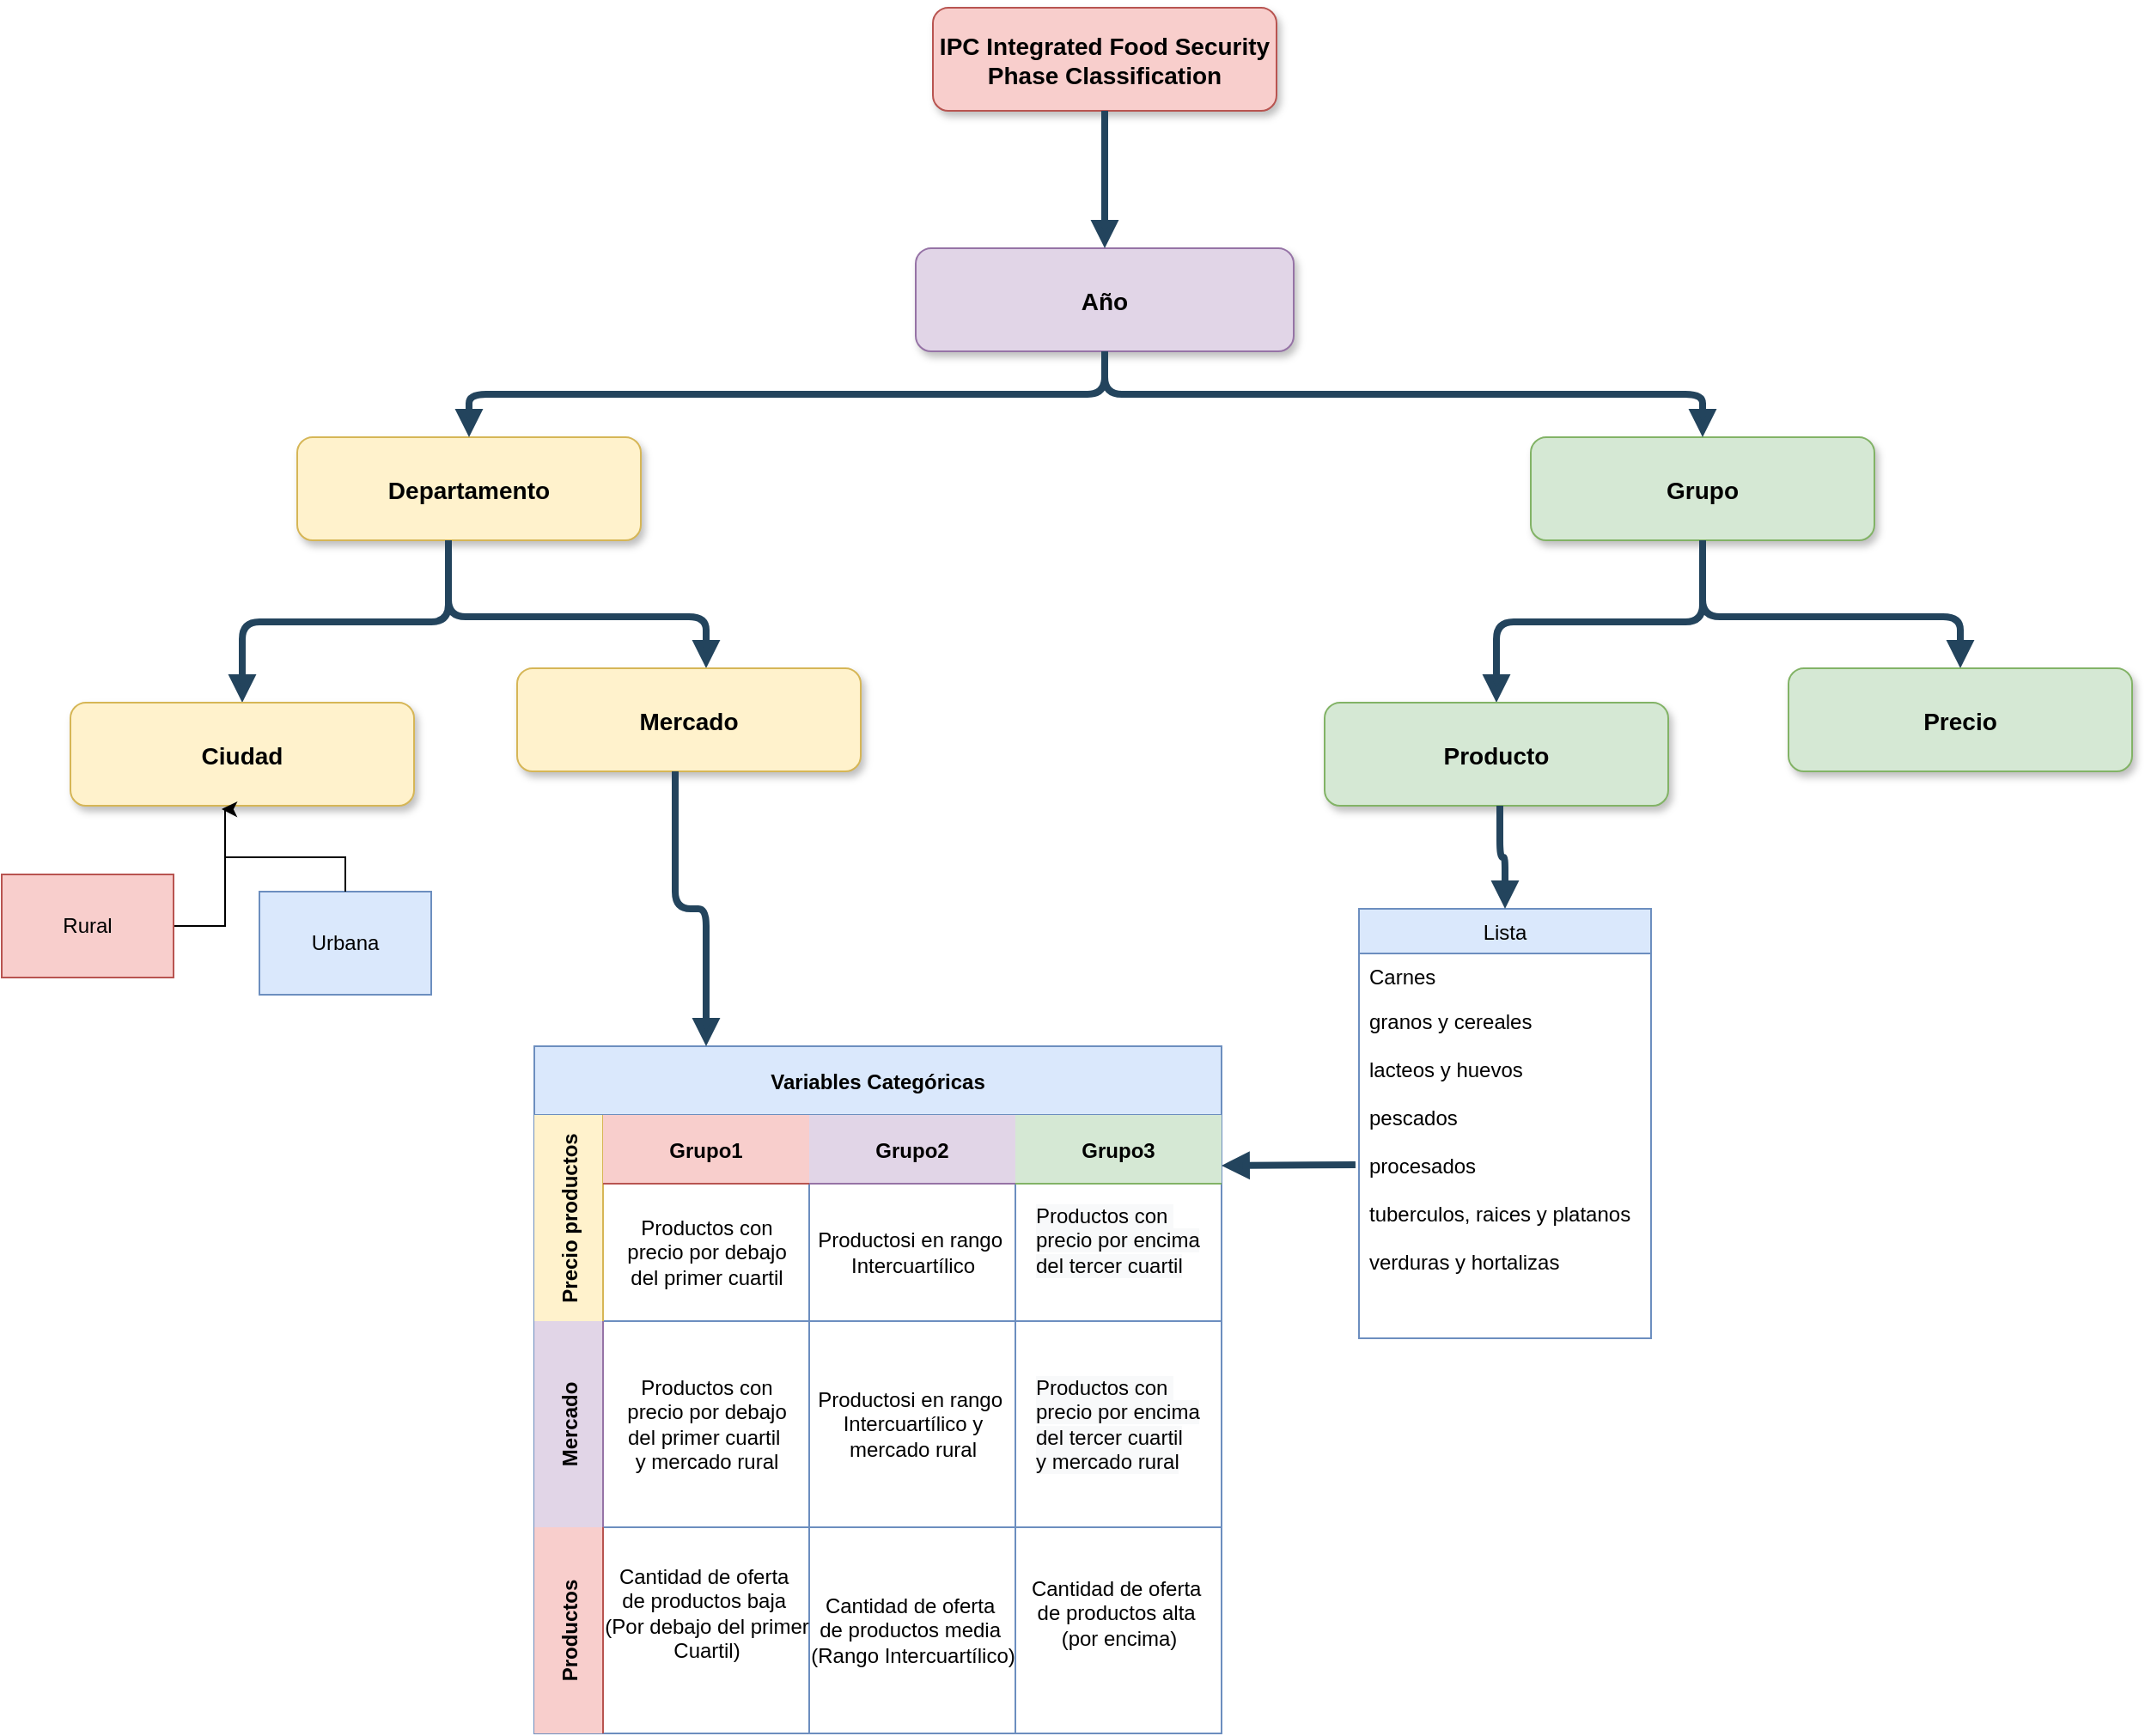<mxfile version="20.3.0" type="github">
  <diagram name="Page-1" id="97916047-d0de-89f5-080d-49f4d83e522f">
    <mxGraphModel dx="946" dy="645" grid="1" gridSize="10" guides="1" tooltips="1" connect="1" arrows="1" fold="1" page="1" pageScale="1.5" pageWidth="1169" pageHeight="827" background="none" math="0" shadow="0">
      <root>
        <mxCell id="0" />
        <mxCell id="1" parent="0" />
        <mxCell id="2" value="IPC Integrated Food Security &#xa;Phase Classification" style="rounded=1;fillColor=#f8cecc;strokeColor=#b85450;shadow=1;fontStyle=1;fontSize=14;" parent="1" vertex="1">
          <mxGeometry x="672" y="205.5" width="200" height="60" as="geometry" />
        </mxCell>
        <mxCell id="3" value="Año" style="rounded=1;fillColor=#e1d5e7;strokeColor=#9673a6;shadow=1;fontStyle=1;fontSize=14;" parent="1" vertex="1">
          <mxGeometry x="662" y="345.5" width="220" height="60" as="geometry" />
        </mxCell>
        <mxCell id="4" value="Departamento" style="rounded=1;fillColor=#fff2cc;strokeColor=#d6b656;shadow=1;fontStyle=1;fontSize=14;" parent="1" vertex="1">
          <mxGeometry x="302" y="455.5" width="200" height="60" as="geometry" />
        </mxCell>
        <mxCell id="6" value="Grupo" style="rounded=1;fillColor=#d5e8d4;strokeColor=#82b366;shadow=1;fontStyle=1;fontSize=14;" parent="1" vertex="1">
          <mxGeometry x="1020" y="455.5" width="200" height="60" as="geometry" />
        </mxCell>
        <mxCell id="29" value="" style="edgeStyle=elbowEdgeStyle;elbow=vertical;strokeWidth=4;endArrow=block;endFill=1;fontStyle=1;strokeColor=#23445D;" parent="1" source="2" target="3" edge="1">
          <mxGeometry x="22" y="165.5" width="100" height="100" as="geometry">
            <mxPoint x="22" y="265.5" as="sourcePoint" />
            <mxPoint x="122" y="165.5" as="targetPoint" />
          </mxGeometry>
        </mxCell>
        <mxCell id="31" value="" style="edgeStyle=elbowEdgeStyle;elbow=vertical;strokeWidth=4;endArrow=block;endFill=1;fontStyle=1;strokeColor=#23445D;" parent="1" source="3" target="4" edge="1">
          <mxGeometry x="22" y="165.5" width="100" height="100" as="geometry">
            <mxPoint x="22" y="265.5" as="sourcePoint" />
            <mxPoint x="122" y="165.5" as="targetPoint" />
          </mxGeometry>
        </mxCell>
        <mxCell id="32" value="" style="edgeStyle=elbowEdgeStyle;elbow=vertical;strokeWidth=4;endArrow=block;endFill=1;fontStyle=1;strokeColor=#23445D;" parent="1" source="3" target="6" edge="1">
          <mxGeometry x="22" y="165.5" width="100" height="100" as="geometry">
            <mxPoint x="22" y="265.5" as="sourcePoint" />
            <mxPoint x="122" y="165.5" as="targetPoint" />
          </mxGeometry>
        </mxCell>
        <mxCell id="A7myt2TtvZUezb5Yi0X4-55" value="" style="edgeStyle=elbowEdgeStyle;elbow=vertical;strokeWidth=4;endArrow=block;endFill=1;fontStyle=1;strokeColor=#23445D;" parent="1" edge="1">
          <mxGeometry x="-360" y="275.5" width="100" height="100" as="geometry">
            <mxPoint x="390" y="515.5" as="sourcePoint" />
            <mxPoint x="270" y="610" as="targetPoint" />
          </mxGeometry>
        </mxCell>
        <mxCell id="A7myt2TtvZUezb5Yi0X4-56" value="" style="edgeStyle=elbowEdgeStyle;elbow=vertical;strokeWidth=4;endArrow=block;endFill=1;fontStyle=1;strokeColor=#23445D;" parent="1" edge="1">
          <mxGeometry x="-360" y="290" width="100" height="100" as="geometry">
            <mxPoint x="390" y="530" as="sourcePoint" />
            <mxPoint x="540" y="590" as="targetPoint" />
          </mxGeometry>
        </mxCell>
        <mxCell id="A7myt2TtvZUezb5Yi0X4-57" value="Mercado" style="rounded=1;fillColor=#fff2cc;strokeColor=#d6b656;shadow=1;fontStyle=1;fontSize=14;" parent="1" vertex="1">
          <mxGeometry x="430" y="590" width="200" height="60" as="geometry" />
        </mxCell>
        <mxCell id="A7myt2TtvZUezb5Yi0X4-58" value="Ciudad" style="rounded=1;fillColor=#fff2cc;strokeColor=#d6b656;shadow=1;fontStyle=1;fontSize=14;" parent="1" vertex="1">
          <mxGeometry x="170" y="610" width="200" height="60" as="geometry" />
        </mxCell>
        <mxCell id="A7myt2TtvZUezb5Yi0X4-59" value="" style="edgeStyle=elbowEdgeStyle;elbow=vertical;strokeWidth=4;endArrow=block;endFill=1;fontStyle=1;strokeColor=#23445D;" parent="1" edge="1">
          <mxGeometry x="370" y="290" width="100" height="100" as="geometry">
            <mxPoint x="1120" y="530" as="sourcePoint" />
            <mxPoint x="1270" y="590" as="targetPoint" />
          </mxGeometry>
        </mxCell>
        <mxCell id="A7myt2TtvZUezb5Yi0X4-60" value="" style="edgeStyle=elbowEdgeStyle;elbow=vertical;strokeWidth=4;endArrow=block;endFill=1;fontStyle=1;strokeColor=#23445D;" parent="1" edge="1">
          <mxGeometry x="370" y="275.5" width="100" height="100" as="geometry">
            <mxPoint x="1120" y="515.5" as="sourcePoint" />
            <mxPoint x="1000" y="610" as="targetPoint" />
          </mxGeometry>
        </mxCell>
        <mxCell id="A7myt2TtvZUezb5Yi0X4-61" value="Producto" style="rounded=1;fillColor=#d5e8d4;strokeColor=#82b366;shadow=1;fontStyle=1;fontSize=14;" parent="1" vertex="1">
          <mxGeometry x="900" y="610" width="200" height="60" as="geometry" />
        </mxCell>
        <mxCell id="A7myt2TtvZUezb5Yi0X4-76" value="Urbana" style="whiteSpace=wrap;html=1;align=center;verticalAlign=middle;treeFolding=1;treeMoving=1;newEdgeStyle={&quot;edgeStyle&quot;:&quot;elbowEdgeStyle&quot;,&quot;startArrow&quot;:&quot;none&quot;,&quot;endArrow&quot;:&quot;none&quot;};fillColor=#dae8fc;strokeColor=#6c8ebf;" parent="1" vertex="1">
          <mxGeometry x="280" y="720" width="100" height="60" as="geometry" />
        </mxCell>
        <mxCell id="A7myt2TtvZUezb5Yi0X4-77" value="" style="edgeStyle=elbowEdgeStyle;elbow=vertical;startArrow=none;endArrow=none;rounded=0;" parent="1" target="A7myt2TtvZUezb5Yi0X4-76" edge="1">
          <mxGeometry relative="1" as="geometry">
            <mxPoint x="260" y="680" as="sourcePoint" />
          </mxGeometry>
        </mxCell>
        <mxCell id="A7myt2TtvZUezb5Yi0X4-80" style="edgeStyle=orthogonalEdgeStyle;rounded=0;orthogonalLoop=1;jettySize=auto;html=1;entryX=0.44;entryY=1.033;entryDx=0;entryDy=0;entryPerimeter=0;" parent="1" source="A7myt2TtvZUezb5Yi0X4-78" target="A7myt2TtvZUezb5Yi0X4-58" edge="1">
          <mxGeometry relative="1" as="geometry">
            <mxPoint x="260" y="680" as="targetPoint" />
            <Array as="points">
              <mxPoint x="260" y="740" />
              <mxPoint x="260" y="672" />
            </Array>
          </mxGeometry>
        </mxCell>
        <mxCell id="A7myt2TtvZUezb5Yi0X4-78" value="Rural" style="whiteSpace=wrap;html=1;align=center;verticalAlign=middle;treeFolding=1;treeMoving=1;newEdgeStyle={&quot;edgeStyle&quot;:&quot;elbowEdgeStyle&quot;,&quot;startArrow&quot;:&quot;none&quot;,&quot;endArrow&quot;:&quot;none&quot;};fillColor=#f8cecc;strokeColor=#b85450;" parent="1" vertex="1">
          <mxGeometry x="130" y="710" width="100" height="60" as="geometry" />
        </mxCell>
        <mxCell id="A7myt2TtvZUezb5Yi0X4-81" value="Precio" style="rounded=1;fillColor=#d5e8d4;strokeColor=#82b366;shadow=1;fontStyle=1;fontSize=14;" parent="1" vertex="1">
          <mxGeometry x="1170" y="590" width="200" height="60" as="geometry" />
        </mxCell>
        <mxCell id="A7myt2TtvZUezb5Yi0X4-86" value="Variables Categóricas" style="shape=table;childLayout=tableLayout;startSize=40;collapsible=0;recursiveResize=0;expand=0;fontStyle=1;fillColor=#dae8fc;strokeColor=#6c8ebf;" parent="1" vertex="1">
          <mxGeometry x="440" y="810" width="400" height="400" as="geometry" />
        </mxCell>
        <mxCell id="A7myt2TtvZUezb5Yi0X4-87" value="Precio productos" style="shape=tableRow;horizontal=0;startSize=40;swimlaneHead=0;swimlaneBody=0;top=0;left=0;bottom=0;right=0;dropTarget=0;fillColor=#fff2cc;collapsible=0;recursiveResize=0;expand=0;fontStyle=1;strokeColor=#d6b656;" parent="A7myt2TtvZUezb5Yi0X4-86" vertex="1">
          <mxGeometry y="40" width="400" height="120" as="geometry" />
        </mxCell>
        <mxCell id="A7myt2TtvZUezb5Yi0X4-88" value="Grupo1" style="swimlane;swimlaneHead=0;swimlaneBody=0;fontStyle=0;connectable=0;fillColor=#f8cecc;startSize=40;collapsible=0;recursiveResize=0;expand=0;fontStyle=1;strokeColor=#b85450;" parent="A7myt2TtvZUezb5Yi0X4-87" vertex="1">
          <mxGeometry x="40" width="120" height="120" as="geometry">
            <mxRectangle width="120" height="120" as="alternateBounds" />
          </mxGeometry>
        </mxCell>
        <mxCell id="ywroMQMRd0FOn1M8rlSK-32" value="Productos con &lt;br&gt;precio por debajo&lt;br&gt;del primer cuartil" style="text;html=1;align=center;verticalAlign=middle;resizable=0;points=[];autosize=1;strokeColor=none;fillColor=none;" parent="A7myt2TtvZUezb5Yi0X4-88" vertex="1">
          <mxGeometry y="50" width="120" height="60" as="geometry" />
        </mxCell>
        <mxCell id="A7myt2TtvZUezb5Yi0X4-89" value="Grupo2" style="swimlane;swimlaneHead=0;swimlaneBody=0;fontStyle=0;connectable=0;fillColor=#e1d5e7;startSize=40;collapsible=0;recursiveResize=0;expand=0;fontStyle=1;strokeColor=#9673a6;" parent="A7myt2TtvZUezb5Yi0X4-87" vertex="1">
          <mxGeometry x="160" width="120" height="120" as="geometry">
            <mxRectangle width="120" height="120" as="alternateBounds" />
          </mxGeometry>
        </mxCell>
        <mxCell id="lqeKL9XZ56k_0EQ_IfEy-32" value="Productosi en rango&amp;nbsp;&lt;br&gt;Intercuartílico" style="text;html=1;align=center;verticalAlign=middle;resizable=0;points=[];autosize=1;strokeColor=none;fillColor=none;" vertex="1" parent="A7myt2TtvZUezb5Yi0X4-89">
          <mxGeometry x="-5" y="60" width="130" height="40" as="geometry" />
        </mxCell>
        <mxCell id="A7myt2TtvZUezb5Yi0X4-90" value="Grupo3" style="swimlane;swimlaneHead=0;swimlaneBody=0;fontStyle=0;connectable=0;fillColor=#d5e8d4;startSize=40;collapsible=0;recursiveResize=0;expand=0;fontStyle=1;strokeColor=#82b366;" parent="A7myt2TtvZUezb5Yi0X4-87" vertex="1">
          <mxGeometry x="280" width="120" height="120" as="geometry">
            <mxRectangle width="120" height="120" as="alternateBounds" />
          </mxGeometry>
        </mxCell>
        <mxCell id="lqeKL9XZ56k_0EQ_IfEy-33" value="&lt;span style=&quot;caret-color: rgb(0, 0, 0); color: rgb(0, 0, 0); font-family: Helvetica; font-size: 12px; font-style: normal; font-variant-caps: normal; font-weight: 400; letter-spacing: normal; text-align: center; text-indent: 0px; text-transform: none; word-spacing: 0px; -webkit-text-stroke-width: 0px; background-color: rgb(248, 249, 250); text-decoration: none; float: none; display: inline !important;&quot;&gt;Productos con&lt;span class=&quot;Apple-converted-space&quot;&gt;&amp;nbsp;&lt;/span&gt;&lt;/span&gt;&lt;br style=&quot;caret-color: rgb(0, 0, 0); color: rgb(0, 0, 0); font-family: Helvetica; font-size: 12px; font-style: normal; font-variant-caps: normal; font-weight: 400; letter-spacing: normal; text-align: center; text-indent: 0px; text-transform: none; word-spacing: 0px; -webkit-text-stroke-width: 0px; text-decoration: none;&quot;&gt;&lt;span style=&quot;caret-color: rgb(0, 0, 0); color: rgb(0, 0, 0); font-family: Helvetica; font-size: 12px; font-style: normal; font-variant-caps: normal; font-weight: 400; letter-spacing: normal; text-align: center; text-indent: 0px; text-transform: none; word-spacing: 0px; -webkit-text-stroke-width: 0px; background-color: rgb(248, 249, 250); text-decoration: none; float: none; display: inline !important;&quot;&gt;precio por encima&lt;/span&gt;&lt;br style=&quot;caret-color: rgb(0, 0, 0); color: rgb(0, 0, 0); font-family: Helvetica; font-size: 12px; font-style: normal; font-variant-caps: normal; font-weight: 400; letter-spacing: normal; text-align: center; text-indent: 0px; text-transform: none; word-spacing: 0px; -webkit-text-stroke-width: 0px; text-decoration: none;&quot;&gt;&lt;span style=&quot;caret-color: rgb(0, 0, 0); color: rgb(0, 0, 0); font-family: Helvetica; font-size: 12px; font-style: normal; font-variant-caps: normal; font-weight: 400; letter-spacing: normal; text-align: center; text-indent: 0px; text-transform: none; word-spacing: 0px; -webkit-text-stroke-width: 0px; background-color: rgb(248, 249, 250); text-decoration: none; float: none; display: inline !important;&quot;&gt;del tercer cuartil&lt;/span&gt;" style="text;whiteSpace=wrap;html=1;" vertex="1" parent="A7myt2TtvZUezb5Yi0X4-90">
          <mxGeometry x="10" y="45" width="130" height="70" as="geometry" />
        </mxCell>
        <mxCell id="A7myt2TtvZUezb5Yi0X4-91" value="Mercado" style="shape=tableRow;horizontal=0;startSize=40;swimlaneHead=0;swimlaneBody=0;top=0;left=0;bottom=0;right=0;dropTarget=0;fillColor=#e1d5e7;collapsible=0;recursiveResize=0;expand=0;fontStyle=1;strokeColor=#9673a6;" parent="A7myt2TtvZUezb5Yi0X4-86" vertex="1">
          <mxGeometry y="160" width="400" height="120" as="geometry" />
        </mxCell>
        <mxCell id="A7myt2TtvZUezb5Yi0X4-92" value="" style="swimlane;swimlaneHead=0;swimlaneBody=0;fontStyle=0;connectable=0;fillColor=none;startSize=0;collapsible=0;recursiveResize=0;expand=0;fontStyle=1;" parent="A7myt2TtvZUezb5Yi0X4-91" vertex="1">
          <mxGeometry x="40" width="120" height="120" as="geometry">
            <mxRectangle width="120" height="120" as="alternateBounds" />
          </mxGeometry>
        </mxCell>
        <mxCell id="lqeKL9XZ56k_0EQ_IfEy-36" value="Productos con &lt;br&gt;precio por debajo&lt;br&gt;del primer cuartil&amp;nbsp;&lt;br&gt;y mercado rural" style="text;html=1;align=center;verticalAlign=middle;resizable=0;points=[];autosize=1;strokeColor=none;fillColor=none;" vertex="1" parent="A7myt2TtvZUezb5Yi0X4-92">
          <mxGeometry y="25" width="120" height="70" as="geometry" />
        </mxCell>
        <mxCell id="A7myt2TtvZUezb5Yi0X4-93" value="" style="swimlane;swimlaneHead=0;swimlaneBody=0;fontStyle=0;connectable=0;fillColor=none;startSize=0;collapsible=0;recursiveResize=0;expand=0;fontStyle=1;" parent="A7myt2TtvZUezb5Yi0X4-91" vertex="1">
          <mxGeometry x="160" width="120" height="120" as="geometry">
            <mxRectangle width="120" height="120" as="alternateBounds" />
          </mxGeometry>
        </mxCell>
        <mxCell id="lqeKL9XZ56k_0EQ_IfEy-37" value="Productosi en rango&amp;nbsp;&lt;br&gt;Intercuartílico y&lt;br&gt;mercado rural" style="text;html=1;align=center;verticalAlign=middle;resizable=0;points=[];autosize=1;strokeColor=none;fillColor=none;" vertex="1" parent="A7myt2TtvZUezb5Yi0X4-93">
          <mxGeometry x="-5" y="30" width="130" height="60" as="geometry" />
        </mxCell>
        <mxCell id="A7myt2TtvZUezb5Yi0X4-94" value="" style="swimlane;swimlaneHead=0;swimlaneBody=0;fontStyle=0;connectable=0;fillColor=none;startSize=0;collapsible=0;recursiveResize=0;expand=0;fontStyle=1;" parent="A7myt2TtvZUezb5Yi0X4-91" vertex="1">
          <mxGeometry x="280" width="120" height="120" as="geometry">
            <mxRectangle width="120" height="120" as="alternateBounds" />
          </mxGeometry>
        </mxCell>
        <mxCell id="lqeKL9XZ56k_0EQ_IfEy-39" value="&lt;span style=&quot;caret-color: rgb(0, 0, 0); color: rgb(0, 0, 0); font-family: Helvetica; font-size: 12px; font-style: normal; font-variant-caps: normal; font-weight: 400; letter-spacing: normal; text-align: center; text-indent: 0px; text-transform: none; word-spacing: 0px; -webkit-text-stroke-width: 0px; background-color: rgb(248, 249, 250); text-decoration: none; float: none; display: inline !important;&quot;&gt;Productos con&lt;span class=&quot;Apple-converted-space&quot;&gt;&amp;nbsp;&lt;/span&gt;&lt;/span&gt;&lt;br style=&quot;caret-color: rgb(0, 0, 0); color: rgb(0, 0, 0); font-family: Helvetica; font-size: 12px; font-style: normal; font-variant-caps: normal; font-weight: 400; letter-spacing: normal; text-align: center; text-indent: 0px; text-transform: none; word-spacing: 0px; -webkit-text-stroke-width: 0px; text-decoration: none;&quot;&gt;&lt;span style=&quot;caret-color: rgb(0, 0, 0); color: rgb(0, 0, 0); font-family: Helvetica; font-size: 12px; font-style: normal; font-variant-caps: normal; font-weight: 400; letter-spacing: normal; text-align: center; text-indent: 0px; text-transform: none; word-spacing: 0px; -webkit-text-stroke-width: 0px; background-color: rgb(248, 249, 250); text-decoration: none; float: none; display: inline !important;&quot;&gt;precio por encima&lt;/span&gt;&lt;br style=&quot;caret-color: rgb(0, 0, 0); color: rgb(0, 0, 0); font-family: Helvetica; font-size: 12px; font-style: normal; font-variant-caps: normal; font-weight: 400; letter-spacing: normal; text-align: center; text-indent: 0px; text-transform: none; word-spacing: 0px; -webkit-text-stroke-width: 0px; text-decoration: none;&quot;&gt;&lt;span style=&quot;caret-color: rgb(0, 0, 0); color: rgb(0, 0, 0); font-family: Helvetica; font-size: 12px; font-style: normal; font-variant-caps: normal; font-weight: 400; letter-spacing: normal; text-align: center; text-indent: 0px; text-transform: none; word-spacing: 0px; -webkit-text-stroke-width: 0px; background-color: rgb(248, 249, 250); text-decoration: none; float: none; display: inline !important;&quot;&gt;del tercer cuartil&lt;br&gt;y mercado rural&lt;br&gt;&lt;/span&gt;" style="text;whiteSpace=wrap;html=1;" vertex="1" parent="A7myt2TtvZUezb5Yi0X4-94">
          <mxGeometry x="10" y="25" width="130" height="70" as="geometry" />
        </mxCell>
        <mxCell id="A7myt2TtvZUezb5Yi0X4-95" value="Productos" style="shape=tableRow;horizontal=0;startSize=40;swimlaneHead=0;swimlaneBody=0;top=0;left=0;bottom=0;right=0;dropTarget=0;fillColor=#f8cecc;collapsible=0;recursiveResize=0;expand=0;fontStyle=1;strokeColor=#b85450;" parent="A7myt2TtvZUezb5Yi0X4-86" vertex="1">
          <mxGeometry y="280" width="400" height="120" as="geometry" />
        </mxCell>
        <mxCell id="A7myt2TtvZUezb5Yi0X4-96" value="" style="swimlane;swimlaneHead=0;swimlaneBody=0;fontStyle=0;connectable=0;fillColor=none;startSize=0;collapsible=0;recursiveResize=0;expand=0;fontStyle=1;" parent="A7myt2TtvZUezb5Yi0X4-95" vertex="1">
          <mxGeometry x="40" width="120" height="120" as="geometry">
            <mxRectangle width="120" height="120" as="alternateBounds" />
          </mxGeometry>
        </mxCell>
        <mxCell id="lqeKL9XZ56k_0EQ_IfEy-40" value="" style="swimlane;swimlaneHead=0;swimlaneBody=0;fontStyle=0;connectable=0;fillColor=none;startSize=0;collapsible=0;recursiveResize=0;expand=0;fontStyle=1;" vertex="1" parent="A7myt2TtvZUezb5Yi0X4-96">
          <mxGeometry y="-10" width="120" height="120" as="geometry">
            <mxRectangle width="120" height="120" as="alternateBounds" />
          </mxGeometry>
        </mxCell>
        <mxCell id="lqeKL9XZ56k_0EQ_IfEy-41" value="Cantidad de oferta&amp;nbsp;&lt;br&gt;de productos baja&amp;nbsp;&lt;br&gt;(Por debajo del primer&lt;br&gt;Cuartil)" style="text;html=1;align=center;verticalAlign=middle;resizable=0;points=[];autosize=1;strokeColor=none;fillColor=none;" vertex="1" parent="lqeKL9XZ56k_0EQ_IfEy-40">
          <mxGeometry x="-10" y="25" width="140" height="70" as="geometry" />
        </mxCell>
        <mxCell id="A7myt2TtvZUezb5Yi0X4-97" value="" style="swimlane;swimlaneHead=0;swimlaneBody=0;fontStyle=0;connectable=0;fillColor=none;startSize=0;collapsible=0;recursiveResize=0;expand=0;fontStyle=1;" parent="A7myt2TtvZUezb5Yi0X4-95" vertex="1">
          <mxGeometry x="160" width="120" height="120" as="geometry">
            <mxRectangle width="120" height="120" as="alternateBounds" />
          </mxGeometry>
        </mxCell>
        <mxCell id="lqeKL9XZ56k_0EQ_IfEy-42" value="Cantidad de oferta&amp;nbsp;&lt;br&gt;de productos media&amp;nbsp;&lt;br&gt;(Rango Intercuartílico)" style="text;html=1;align=center;verticalAlign=middle;resizable=0;points=[];autosize=1;strokeColor=none;fillColor=none;" vertex="1" parent="A7myt2TtvZUezb5Yi0X4-97">
          <mxGeometry x="-10" y="30" width="140" height="60" as="geometry" />
        </mxCell>
        <mxCell id="A7myt2TtvZUezb5Yi0X4-98" value="" style="swimlane;swimlaneHead=0;swimlaneBody=0;fontStyle=0;connectable=0;fillColor=none;startSize=0;collapsible=0;recursiveResize=0;expand=0;fontStyle=1;" parent="A7myt2TtvZUezb5Yi0X4-95" vertex="1">
          <mxGeometry x="280" width="120" height="120" as="geometry">
            <mxRectangle width="120" height="120" as="alternateBounds" />
          </mxGeometry>
        </mxCell>
        <mxCell id="lqeKL9XZ56k_0EQ_IfEy-43" value="Cantidad de oferta&amp;nbsp;&lt;br&gt;de productos alta&amp;nbsp;&lt;br&gt;(por encima)" style="text;html=1;align=center;verticalAlign=middle;resizable=0;points=[];autosize=1;strokeColor=none;fillColor=none;" vertex="1" parent="A7myt2TtvZUezb5Yi0X4-98">
          <mxGeometry x="-5" y="20" width="130" height="60" as="geometry" />
        </mxCell>
        <mxCell id="A7myt2TtvZUezb5Yi0X4-99" value="Lista" style="swimlane;fontStyle=0;childLayout=stackLayout;horizontal=1;startSize=26;fillColor=#dae8fc;horizontalStack=0;resizeParent=1;resizeParentMax=0;resizeLast=0;collapsible=1;marginBottom=0;strokeColor=#6c8ebf;" parent="1" vertex="1">
          <mxGeometry x="920" y="730" width="170" height="250" as="geometry" />
        </mxCell>
        <mxCell id="A7myt2TtvZUezb5Yi0X4-100" value="Carnes" style="text;strokeColor=none;fillColor=none;align=left;verticalAlign=top;spacingLeft=4;spacingRight=4;overflow=hidden;rotatable=0;points=[[0,0.5],[1,0.5]];portConstraint=eastwest;" parent="A7myt2TtvZUezb5Yi0X4-99" vertex="1">
          <mxGeometry y="26" width="170" height="26" as="geometry" />
        </mxCell>
        <mxCell id="A7myt2TtvZUezb5Yi0X4-101" value="granos y cereales&#xa;&#xa;" style="text;strokeColor=none;fillColor=none;align=left;verticalAlign=top;spacingLeft=4;spacingRight=4;overflow=hidden;rotatable=0;points=[[0,0.5],[1,0.5]];portConstraint=eastwest;" parent="A7myt2TtvZUezb5Yi0X4-99" vertex="1">
          <mxGeometry y="52" width="170" height="28" as="geometry" />
        </mxCell>
        <mxCell id="A7myt2TtvZUezb5Yi0X4-102" value="lacteos y huevos&#xa;&#xa;pescados&#xa;&#xa;procesados &#xa;&#xa;tuberculos, raices y platanos &#xa;&#xa;verduras y hortalizas&#xa;" style="text;strokeColor=none;fillColor=none;align=left;verticalAlign=top;spacingLeft=4;spacingRight=4;overflow=hidden;rotatable=0;points=[[0,0.5],[1,0.5]];portConstraint=eastwest;" parent="A7myt2TtvZUezb5Yi0X4-99" vertex="1">
          <mxGeometry y="80" width="170" height="170" as="geometry" />
        </mxCell>
        <mxCell id="A7myt2TtvZUezb5Yi0X4-105" value="" style="edgeStyle=elbowEdgeStyle;elbow=vertical;strokeWidth=4;endArrow=block;endFill=1;fontStyle=1;strokeColor=#23445D;entryX=0.5;entryY=0;entryDx=0;entryDy=0;" parent="1" target="A7myt2TtvZUezb5Yi0X4-99" edge="1">
          <mxGeometry x="252" y="430" width="100" height="100" as="geometry">
            <mxPoint x="1002" y="670" as="sourcePoint" />
            <mxPoint x="882" y="764.5" as="targetPoint" />
          </mxGeometry>
        </mxCell>
        <mxCell id="lqeKL9XZ56k_0EQ_IfEy-35" value="" style="edgeStyle=elbowEdgeStyle;elbow=vertical;strokeWidth=4;endArrow=block;endFill=1;fontStyle=1;strokeColor=#23445D;exitX=-0.012;exitY=0.406;exitDx=0;exitDy=0;exitPerimeter=0;" edge="1" parent="1" source="A7myt2TtvZUezb5Yi0X4-102">
          <mxGeometry x="262" y="440" width="100" height="100" as="geometry">
            <mxPoint x="1012" y="680" as="sourcePoint" />
            <mxPoint x="840" y="880" as="targetPoint" />
          </mxGeometry>
        </mxCell>
        <mxCell id="lqeKL9XZ56k_0EQ_IfEy-44" value="" style="edgeStyle=elbowEdgeStyle;elbow=vertical;strokeWidth=4;endArrow=block;endFill=1;fontStyle=1;strokeColor=#23445D;entryX=0.25;entryY=0;entryDx=0;entryDy=0;" edge="1" parent="1" target="A7myt2TtvZUezb5Yi0X4-86">
          <mxGeometry x="-228" y="410" width="100" height="100" as="geometry">
            <mxPoint x="522" y="650" as="sourcePoint" />
            <mxPoint x="672" y="710" as="targetPoint" />
          </mxGeometry>
        </mxCell>
      </root>
    </mxGraphModel>
  </diagram>
</mxfile>
